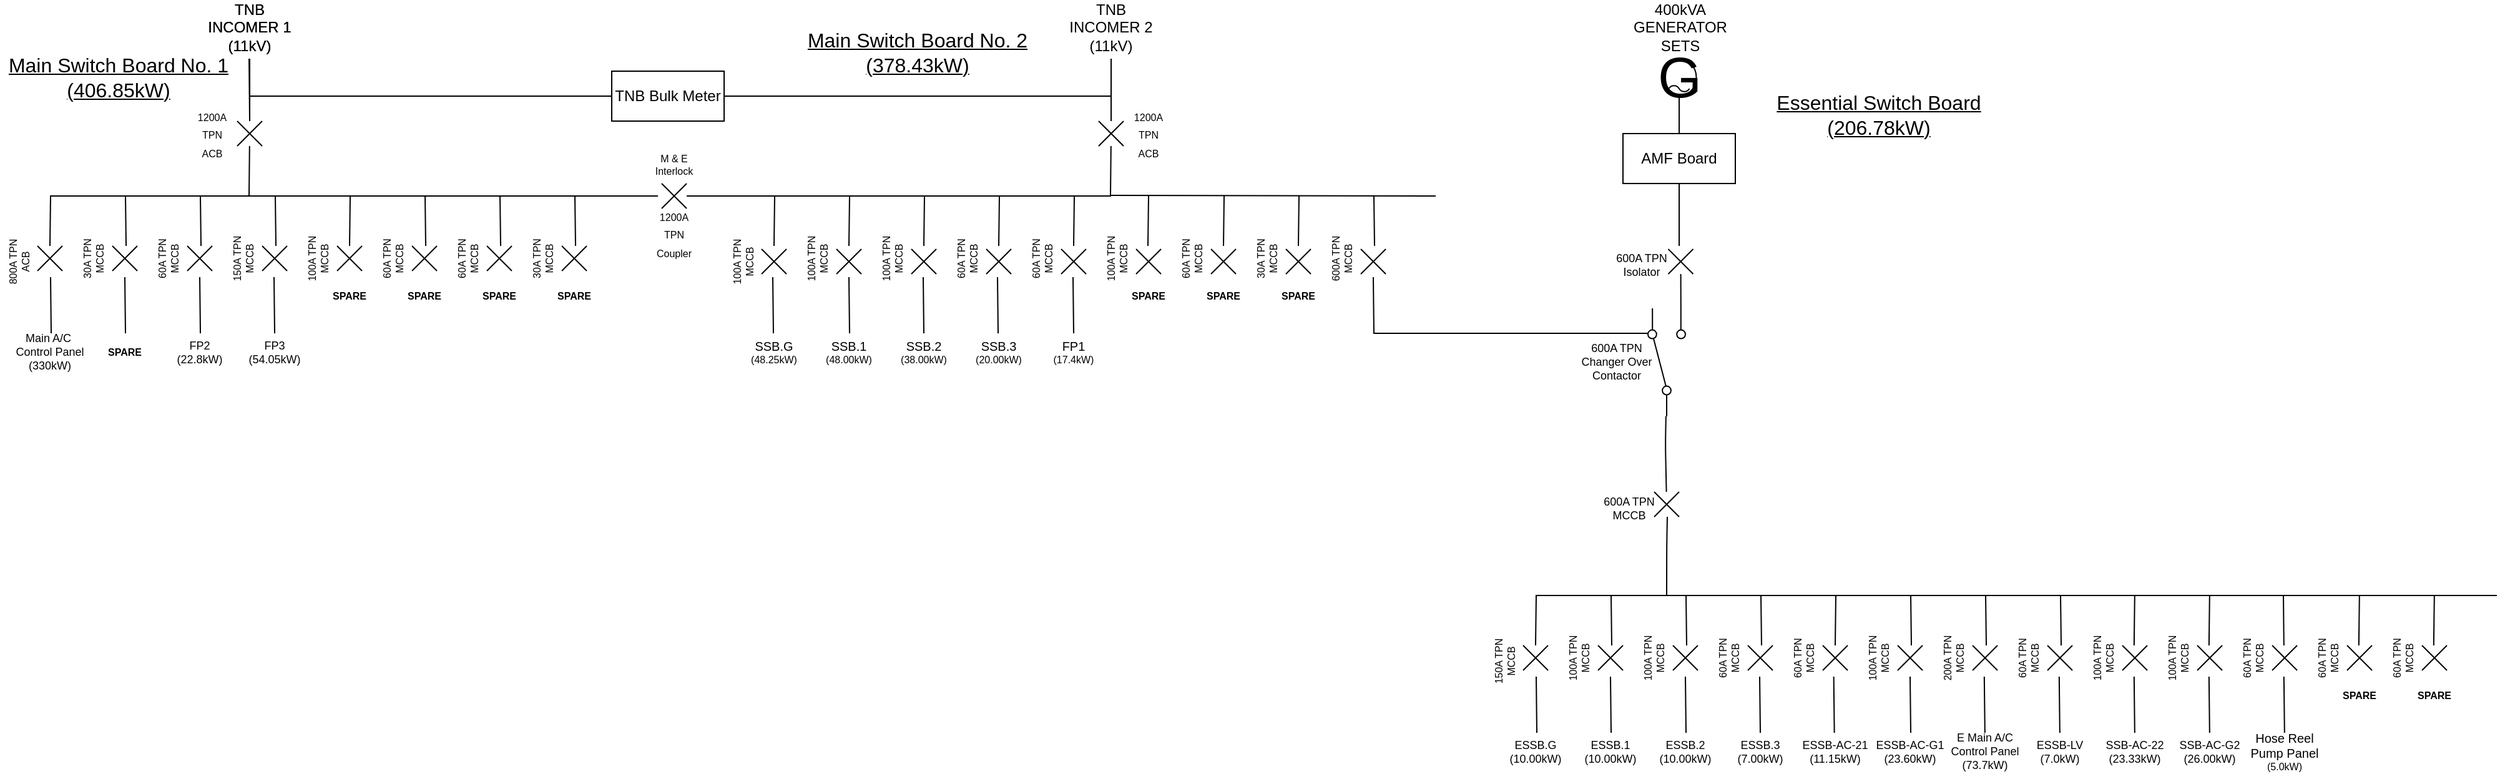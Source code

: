 <mxfile>
    <diagram name="Page-1" id="c086bf0a-3035-ec22-f8d5-a80352446696">
        <mxGraphModel dx="1782" dy="1530" grid="1" gridSize="10" guides="1" tooltips="1" connect="1" arrows="1" fold="1" page="1" pageScale="1" pageWidth="1169" pageHeight="826" background="none" math="0" shadow="0">
            <root>
                <mxCell id="0"/>
                <mxCell id="1" parent="0"/>
                <mxCell id="107" value="TNB INCOMER 1 (11kV)" style="text;strokeColor=none;align=center;fillColor=none;html=1;verticalAlign=middle;whiteSpace=wrap;rounded=0;" vertex="1" parent="1">
                    <mxGeometry x="160" y="-820" width="80" height="30" as="geometry"/>
                </mxCell>
                <mxCell id="108" value="TNB INCOMER 1 (11kV)" style="text;strokeColor=none;align=center;fillColor=none;html=1;verticalAlign=middle;whiteSpace=wrap;rounded=0;" vertex="1" parent="1">
                    <mxGeometry x="160" y="-820" width="80" height="30" as="geometry"/>
                </mxCell>
                <mxCell id="110" value="TNB INCOMER 2 (11kV)" style="text;strokeColor=none;align=center;fillColor=none;html=1;verticalAlign=middle;whiteSpace=wrap;rounded=0;" vertex="1" parent="1">
                    <mxGeometry x="850" y="-820" width="80" height="30" as="geometry"/>
                </mxCell>
                <mxCell id="114" value="" style="endArrow=none;html=1;" edge="1" parent="1">
                    <mxGeometry width="50" height="50" relative="1" as="geometry">
                        <mxPoint x="200" y="-670" as="sourcePoint"/>
                        <mxPoint x="510" y="-670" as="targetPoint"/>
                        <Array as="points">
                            <mxPoint x="510" y="-670"/>
                        </Array>
                    </mxGeometry>
                </mxCell>
                <mxCell id="115" value="" style="endArrow=none;html=1;" edge="1" parent="1">
                    <mxGeometry width="50" height="50" relative="1" as="geometry">
                        <mxPoint x="200" y="-730" as="sourcePoint"/>
                        <mxPoint x="200" y="-780" as="targetPoint"/>
                    </mxGeometry>
                </mxCell>
                <mxCell id="116" value="" style="endArrow=none;html=1;" edge="1" parent="1">
                    <mxGeometry width="50" height="50" relative="1" as="geometry">
                        <mxPoint x="200" y="-730" as="sourcePoint"/>
                        <mxPoint x="199.5" y="-780" as="targetPoint"/>
                    </mxGeometry>
                </mxCell>
                <mxCell id="118" value="" style="endArrow=none;html=1;" edge="1" parent="1">
                    <mxGeometry width="50" height="50" relative="1" as="geometry">
                        <mxPoint x="890" y="-730" as="sourcePoint"/>
                        <mxPoint x="890" y="-780" as="targetPoint"/>
                    </mxGeometry>
                </mxCell>
                <mxCell id="119" value="TNB Bulk Meter" style="rounded=0;whiteSpace=wrap;html=1;" vertex="1" parent="1">
                    <mxGeometry x="490" y="-770" width="90" height="40" as="geometry"/>
                </mxCell>
                <mxCell id="120" value="" style="endArrow=none;html=1;entryX=0;entryY=0.5;entryDx=0;entryDy=0;" edge="1" parent="1" target="119">
                    <mxGeometry width="50" height="50" relative="1" as="geometry">
                        <mxPoint x="200" y="-750" as="sourcePoint"/>
                        <mxPoint x="480" y="-750" as="targetPoint"/>
                    </mxGeometry>
                </mxCell>
                <mxCell id="121" value="" style="endArrow=none;html=1;exitX=1;exitY=0.5;exitDx=0;exitDy=0;" edge="1" parent="1" source="119">
                    <mxGeometry width="50" height="50" relative="1" as="geometry">
                        <mxPoint x="580" y="-550" as="sourcePoint"/>
                        <mxPoint x="890" y="-750" as="targetPoint"/>
                    </mxGeometry>
                </mxCell>
                <mxCell id="122" value="" style="shape=mxgraph.sysml.x;" vertex="1" parent="1">
                    <mxGeometry x="190" y="-730" width="20" height="20" as="geometry"/>
                </mxCell>
                <mxCell id="123" value="" style="shape=mxgraph.sysml.x;" vertex="1" parent="1">
                    <mxGeometry x="880" y="-730" width="20" height="20" as="geometry"/>
                </mxCell>
                <mxCell id="124" value="&lt;font style=&quot;font-size: 8px;&quot;&gt;1200A&lt;br&gt;TPN&lt;br&gt;ACB&lt;/font&gt;" style="text;strokeColor=none;align=center;fillColor=none;html=1;verticalAlign=middle;whiteSpace=wrap;rounded=0;" vertex="1" parent="1">
                    <mxGeometry x="150" y="-730" width="40" height="20" as="geometry"/>
                </mxCell>
                <mxCell id="125" value="&lt;font style=&quot;font-size: 8px;&quot;&gt;1200A&lt;br&gt;TPN&lt;br&gt;ACB&lt;/font&gt;" style="text;strokeColor=none;align=center;fillColor=none;html=1;verticalAlign=middle;whiteSpace=wrap;rounded=0;" vertex="1" parent="1">
                    <mxGeometry x="900" y="-730" width="40" height="20" as="geometry"/>
                </mxCell>
                <mxCell id="126" value="" style="endArrow=none;html=1;" edge="1" parent="1" target="123">
                    <mxGeometry width="50" height="50" relative="1" as="geometry">
                        <mxPoint x="889.5" y="-670" as="sourcePoint"/>
                        <mxPoint x="890" y="-700" as="targetPoint"/>
                    </mxGeometry>
                </mxCell>
                <mxCell id="127" value="" style="endArrow=none;html=1;" edge="1" parent="1" target="122">
                    <mxGeometry width="50" height="50" relative="1" as="geometry">
                        <mxPoint x="199.5" y="-670" as="sourcePoint"/>
                        <mxPoint x="200" y="-700" as="targetPoint"/>
                    </mxGeometry>
                </mxCell>
                <mxCell id="128" value="" style="endArrow=none;html=1;" edge="1" parent="1">
                    <mxGeometry width="50" height="50" relative="1" as="geometry">
                        <mxPoint x="40" y="-670" as="sourcePoint"/>
                        <mxPoint x="510" y="-670" as="targetPoint"/>
                        <Array as="points">
                            <mxPoint x="510" y="-670"/>
                            <mxPoint x="530" y="-670"/>
                        </Array>
                    </mxGeometry>
                </mxCell>
                <mxCell id="129" value="" style="endArrow=none;html=1;" edge="1" parent="1">
                    <mxGeometry width="50" height="50" relative="1" as="geometry">
                        <mxPoint x="550" y="-670" as="sourcePoint"/>
                        <mxPoint x="890" y="-670" as="targetPoint"/>
                    </mxGeometry>
                </mxCell>
                <mxCell id="130" value="" style="shape=mxgraph.sysml.x;" vertex="1" parent="1">
                    <mxGeometry x="530" y="-680" width="20" height="20" as="geometry"/>
                </mxCell>
                <mxCell id="131" value="&lt;font style=&quot;font-size: 8px;&quot;&gt;1200A&lt;br&gt;TPN&lt;br&gt;Coupler&lt;br&gt;&lt;/font&gt;" style="text;strokeColor=none;align=center;fillColor=none;html=1;verticalAlign=middle;whiteSpace=wrap;rounded=0;" vertex="1" parent="1">
                    <mxGeometry x="520" y="-650" width="40" height="20" as="geometry"/>
                </mxCell>
                <mxCell id="133" value="M &amp;amp; E&lt;br&gt;Interlock" style="text;strokeColor=none;align=center;fillColor=none;html=1;verticalAlign=middle;whiteSpace=wrap;rounded=0;fontSize=8;" vertex="1" parent="1">
                    <mxGeometry x="510" y="-710" width="60" height="30" as="geometry"/>
                </mxCell>
                <mxCell id="134" value="" style="endArrow=none;html=1;" edge="1" parent="1">
                    <mxGeometry width="50" height="50" relative="1" as="geometry">
                        <mxPoint x="40" y="-630" as="sourcePoint"/>
                        <mxPoint x="40.5" y="-670" as="targetPoint"/>
                    </mxGeometry>
                </mxCell>
                <mxCell id="135" value="" style="endArrow=none;html=1;" edge="1" parent="1">
                    <mxGeometry width="50" height="50" relative="1" as="geometry">
                        <mxPoint x="101" y="-630" as="sourcePoint"/>
                        <mxPoint x="100.5" y="-670" as="targetPoint"/>
                    </mxGeometry>
                </mxCell>
                <mxCell id="136" value="" style="endArrow=none;html=1;" edge="1" parent="1">
                    <mxGeometry width="50" height="50" relative="1" as="geometry">
                        <mxPoint x="161" y="-630" as="sourcePoint"/>
                        <mxPoint x="160.5" y="-670" as="targetPoint"/>
                    </mxGeometry>
                </mxCell>
                <mxCell id="137" value="" style="endArrow=none;html=1;" edge="1" parent="1">
                    <mxGeometry width="50" height="50" relative="1" as="geometry">
                        <mxPoint x="221" y="-630" as="sourcePoint"/>
                        <mxPoint x="220.5" y="-670" as="targetPoint"/>
                    </mxGeometry>
                </mxCell>
                <mxCell id="138" value="" style="endArrow=none;html=1;" edge="1" parent="1">
                    <mxGeometry width="50" height="50" relative="1" as="geometry">
                        <mxPoint x="280" y="-630" as="sourcePoint"/>
                        <mxPoint x="280.5" y="-670" as="targetPoint"/>
                    </mxGeometry>
                </mxCell>
                <mxCell id="139" value="" style="endArrow=none;html=1;" edge="1" parent="1">
                    <mxGeometry width="50" height="50" relative="1" as="geometry">
                        <mxPoint x="461" y="-630" as="sourcePoint"/>
                        <mxPoint x="460.5" y="-670" as="targetPoint"/>
                    </mxGeometry>
                </mxCell>
                <mxCell id="140" value="" style="endArrow=none;html=1;" edge="1" parent="1">
                    <mxGeometry width="50" height="50" relative="1" as="geometry">
                        <mxPoint x="401" y="-630" as="sourcePoint"/>
                        <mxPoint x="400.5" y="-670" as="targetPoint"/>
                    </mxGeometry>
                </mxCell>
                <mxCell id="141" value="" style="endArrow=none;html=1;" edge="1" parent="1">
                    <mxGeometry width="50" height="50" relative="1" as="geometry">
                        <mxPoint x="341" y="-630" as="sourcePoint"/>
                        <mxPoint x="340.5" y="-670" as="targetPoint"/>
                    </mxGeometry>
                </mxCell>
                <mxCell id="144" value="" style="shape=mxgraph.sysml.x;" vertex="1" parent="1">
                    <mxGeometry x="30" y="-630" width="20" height="20" as="geometry"/>
                </mxCell>
                <mxCell id="145" value="" style="shape=mxgraph.sysml.x;" vertex="1" parent="1">
                    <mxGeometry x="150" y="-630" width="20" height="20" as="geometry"/>
                </mxCell>
                <mxCell id="146" value="" style="shape=mxgraph.sysml.x;" vertex="1" parent="1">
                    <mxGeometry x="330" y="-630" width="20" height="20" as="geometry"/>
                </mxCell>
                <mxCell id="147" value="" style="shape=mxgraph.sysml.x;" vertex="1" parent="1">
                    <mxGeometry x="390" y="-630" width="20" height="20" as="geometry"/>
                </mxCell>
                <mxCell id="148" value="" style="shape=mxgraph.sysml.x;" vertex="1" parent="1">
                    <mxGeometry x="450" y="-630" width="20" height="20" as="geometry"/>
                </mxCell>
                <mxCell id="149" value="" style="shape=mxgraph.sysml.x;" vertex="1" parent="1">
                    <mxGeometry x="270" y="-630" width="20" height="20" as="geometry"/>
                </mxCell>
                <mxCell id="150" value="" style="shape=mxgraph.sysml.x;" vertex="1" parent="1">
                    <mxGeometry x="90" y="-630" width="20" height="20" as="geometry"/>
                </mxCell>
                <mxCell id="151" value="" style="shape=mxgraph.sysml.x;" vertex="1" parent="1">
                    <mxGeometry x="210" y="-630" width="20" height="20" as="geometry"/>
                </mxCell>
                <mxCell id="163" value="800A TPN&lt;br&gt;ACB" style="text;strokeColor=none;align=center;fillColor=none;html=1;verticalAlign=middle;whiteSpace=wrap;rounded=0;fontSize=8;rotation=-90;" vertex="1" parent="1">
                    <mxGeometry x="-10" y="-630" width="50" height="25" as="geometry"/>
                </mxCell>
                <mxCell id="166" value="30A TPN&lt;br&gt;MCCB" style="text;strokeColor=none;align=center;fillColor=none;html=1;verticalAlign=middle;whiteSpace=wrap;rounded=0;fontSize=8;rotation=-90;" vertex="1" parent="1">
                    <mxGeometry x="50" y="-632.5" width="50" height="25" as="geometry"/>
                </mxCell>
                <mxCell id="167" value="60A TPN&lt;br&gt;MCCB" style="text;strokeColor=none;align=center;fillColor=none;html=1;verticalAlign=middle;whiteSpace=wrap;rounded=0;fontSize=8;rotation=-90;" vertex="1" parent="1">
                    <mxGeometry x="110" y="-632.5" width="50" height="25" as="geometry"/>
                </mxCell>
                <mxCell id="168" value="150A TPN&lt;br&gt;MCCB" style="text;strokeColor=none;align=center;fillColor=none;html=1;verticalAlign=middle;whiteSpace=wrap;rounded=0;fontSize=8;rotation=-90;" vertex="1" parent="1">
                    <mxGeometry x="170" y="-632.5" width="50" height="25" as="geometry"/>
                </mxCell>
                <mxCell id="169" value="100A TPN&lt;br&gt;MCCB" style="text;strokeColor=none;align=center;fillColor=none;html=1;verticalAlign=middle;whiteSpace=wrap;rounded=0;fontSize=8;rotation=-90;" vertex="1" parent="1">
                    <mxGeometry x="230" y="-632.5" width="50" height="25" as="geometry"/>
                </mxCell>
                <mxCell id="170" value="60A TPN&lt;br&gt;MCCB" style="text;strokeColor=none;align=center;fillColor=none;html=1;verticalAlign=middle;whiteSpace=wrap;rounded=0;fontSize=8;rotation=-90;" vertex="1" parent="1">
                    <mxGeometry x="290" y="-632.5" width="50" height="25" as="geometry"/>
                </mxCell>
                <mxCell id="171" value="60A TPN&lt;br&gt;MCCB" style="text;strokeColor=none;align=center;fillColor=none;html=1;verticalAlign=middle;whiteSpace=wrap;rounded=0;fontSize=8;rotation=-90;" vertex="1" parent="1">
                    <mxGeometry x="350" y="-632.5" width="50" height="25" as="geometry"/>
                </mxCell>
                <mxCell id="172" value="30A TPN&lt;br&gt;MCCB" style="text;strokeColor=none;align=center;fillColor=none;html=1;verticalAlign=middle;whiteSpace=wrap;rounded=0;fontSize=8;rotation=-90;" vertex="1" parent="1">
                    <mxGeometry x="410" y="-632.5" width="50" height="25" as="geometry"/>
                </mxCell>
                <mxCell id="173" value="&lt;b&gt;SPARE&lt;/b&gt;" style="text;strokeColor=none;align=center;fillColor=none;html=1;verticalAlign=middle;whiteSpace=wrap;rounded=0;fontSize=8;rotation=0;" vertex="1" parent="1">
                    <mxGeometry x="430" y="-605" width="60" height="30" as="geometry"/>
                </mxCell>
                <mxCell id="174" value="&lt;b&gt;SPARE&lt;/b&gt;" style="text;strokeColor=none;align=center;fillColor=none;html=1;verticalAlign=middle;whiteSpace=wrap;rounded=0;fontSize=8;rotation=0;" vertex="1" parent="1">
                    <mxGeometry x="370" y="-605" width="60" height="30" as="geometry"/>
                </mxCell>
                <mxCell id="175" value="&lt;b&gt;SPARE&lt;/b&gt;" style="text;strokeColor=none;align=center;fillColor=none;html=1;verticalAlign=middle;whiteSpace=wrap;rounded=0;fontSize=8;rotation=0;" vertex="1" parent="1">
                    <mxGeometry x="310" y="-605" width="60" height="30" as="geometry"/>
                </mxCell>
                <mxCell id="176" value="&lt;b&gt;SPARE&lt;/b&gt;" style="text;strokeColor=none;align=center;fillColor=none;html=1;verticalAlign=middle;whiteSpace=wrap;rounded=0;fontSize=8;rotation=0;" vertex="1" parent="1">
                    <mxGeometry x="250" y="-605" width="60" height="30" as="geometry"/>
                </mxCell>
                <mxCell id="180" value="" style="endArrow=none;html=1;" edge="1" parent="1">
                    <mxGeometry width="50" height="50" relative="1" as="geometry">
                        <mxPoint x="41" y="-560" as="sourcePoint"/>
                        <mxPoint x="40.5" y="-605" as="targetPoint"/>
                    </mxGeometry>
                </mxCell>
                <mxCell id="181" value="" style="endArrow=none;html=1;" edge="1" parent="1">
                    <mxGeometry width="50" height="50" relative="1" as="geometry">
                        <mxPoint x="100.5" y="-560" as="sourcePoint"/>
                        <mxPoint x="100" y="-605" as="targetPoint"/>
                    </mxGeometry>
                </mxCell>
                <mxCell id="182" value="" style="endArrow=none;html=1;" edge="1" parent="1">
                    <mxGeometry width="50" height="50" relative="1" as="geometry">
                        <mxPoint x="160.5" y="-560" as="sourcePoint"/>
                        <mxPoint x="160" y="-605" as="targetPoint"/>
                    </mxGeometry>
                </mxCell>
                <mxCell id="183" value="" style="endArrow=none;html=1;" edge="1" parent="1">
                    <mxGeometry width="50" height="50" relative="1" as="geometry">
                        <mxPoint x="220" y="-560" as="sourcePoint"/>
                        <mxPoint x="219.5" y="-605" as="targetPoint"/>
                    </mxGeometry>
                </mxCell>
                <mxCell id="184" value="&lt;font style=&quot;font-size: 9px;&quot;&gt;Main A/C&amp;nbsp;&lt;br&gt;Control Panel&lt;br&gt;(330kW)&lt;/font&gt;" style="text;strokeColor=none;align=center;fillColor=none;html=1;verticalAlign=middle;whiteSpace=wrap;rounded=0;fontSize=8;rotation=0;" vertex="1" parent="1">
                    <mxGeometry x="10" y="-560" width="60" height="30" as="geometry"/>
                </mxCell>
                <mxCell id="185" value="&lt;font style=&quot;font-size: 9px;&quot;&gt;FP2&lt;br&gt;(22.8kW)&lt;/font&gt;" style="text;strokeColor=none;align=center;fillColor=none;html=1;verticalAlign=middle;whiteSpace=wrap;rounded=0;fontSize=8;rotation=0;" vertex="1" parent="1">
                    <mxGeometry x="130" y="-560" width="60" height="30" as="geometry"/>
                </mxCell>
                <mxCell id="186" value="&lt;b&gt;SPARE&lt;/b&gt;" style="text;strokeColor=none;align=center;fillColor=none;html=1;verticalAlign=middle;whiteSpace=wrap;rounded=0;fontSize=8;rotation=0;" vertex="1" parent="1">
                    <mxGeometry x="70" y="-560" width="60" height="30" as="geometry"/>
                </mxCell>
                <mxCell id="187" value="&lt;font style=&quot;font-size: 9px;&quot;&gt;FP3&lt;br&gt;(54.05kW)&lt;/font&gt;" style="text;strokeColor=none;align=center;fillColor=none;html=1;verticalAlign=middle;whiteSpace=wrap;rounded=0;fontSize=8;rotation=0;" vertex="1" parent="1">
                    <mxGeometry x="190" y="-560" width="60" height="30" as="geometry"/>
                </mxCell>
                <mxCell id="188" value="" style="endArrow=none;html=1;" edge="1" parent="1">
                    <mxGeometry width="50" height="50" relative="1" as="geometry">
                        <mxPoint x="620" y="-630" as="sourcePoint"/>
                        <mxPoint x="620.5" y="-670" as="targetPoint"/>
                    </mxGeometry>
                </mxCell>
                <mxCell id="189" value="" style="endArrow=none;html=1;" edge="1" parent="1">
                    <mxGeometry width="50" height="50" relative="1" as="geometry">
                        <mxPoint x="680" y="-630" as="sourcePoint"/>
                        <mxPoint x="680.5" y="-670" as="targetPoint"/>
                    </mxGeometry>
                </mxCell>
                <mxCell id="190" value="" style="endArrow=none;html=1;" edge="1" parent="1">
                    <mxGeometry width="50" height="50" relative="1" as="geometry">
                        <mxPoint x="800" y="-630" as="sourcePoint"/>
                        <mxPoint x="800.5" y="-670" as="targetPoint"/>
                    </mxGeometry>
                </mxCell>
                <mxCell id="191" value="" style="endArrow=none;html=1;" edge="1" parent="1">
                    <mxGeometry width="50" height="50" relative="1" as="geometry">
                        <mxPoint x="740" y="-630" as="sourcePoint"/>
                        <mxPoint x="740.5" y="-670" as="targetPoint"/>
                    </mxGeometry>
                </mxCell>
                <mxCell id="192" value="" style="shape=mxgraph.sysml.x;" vertex="1" parent="1">
                    <mxGeometry x="610" y="-627.5" width="20" height="20" as="geometry"/>
                </mxCell>
                <mxCell id="193" value="" style="shape=mxgraph.sysml.x;" vertex="1" parent="1">
                    <mxGeometry x="790" y="-627.5" width="20" height="20" as="geometry"/>
                </mxCell>
                <mxCell id="194" value="" style="shape=mxgraph.sysml.x;" vertex="1" parent="1">
                    <mxGeometry x="730" y="-627.5" width="20" height="20" as="geometry"/>
                </mxCell>
                <mxCell id="195" value="" style="shape=mxgraph.sysml.x;" vertex="1" parent="1">
                    <mxGeometry x="670" y="-627.5" width="20" height="20" as="geometry"/>
                </mxCell>
                <mxCell id="196" value="100A TPN&lt;br&gt;MCCB" style="text;strokeColor=none;align=center;fillColor=none;html=1;verticalAlign=middle;whiteSpace=wrap;rounded=0;fontSize=8;rotation=-90;" vertex="1" parent="1">
                    <mxGeometry x="570" y="-630" width="50" height="25" as="geometry"/>
                </mxCell>
                <mxCell id="197" value="60A TPN&lt;br&gt;MCCB" style="text;strokeColor=none;align=center;fillColor=none;html=1;verticalAlign=middle;whiteSpace=wrap;rounded=0;fontSize=8;rotation=-90;" vertex="1" parent="1">
                    <mxGeometry x="750" y="-632.5" width="50" height="25" as="geometry"/>
                </mxCell>
                <mxCell id="198" value="100A TPN&lt;br&gt;MCCB" style="text;strokeColor=none;align=center;fillColor=none;html=1;verticalAlign=middle;whiteSpace=wrap;rounded=0;fontSize=8;rotation=-90;" vertex="1" parent="1">
                    <mxGeometry x="690" y="-632.5" width="50" height="25" as="geometry"/>
                </mxCell>
                <mxCell id="199" value="100A TPN&lt;br&gt;MCCB" style="text;strokeColor=none;align=center;fillColor=none;html=1;verticalAlign=middle;whiteSpace=wrap;rounded=0;fontSize=8;rotation=-90;" vertex="1" parent="1">
                    <mxGeometry x="630" y="-632.5" width="50" height="25" as="geometry"/>
                </mxCell>
                <mxCell id="202" value="" style="endArrow=none;html=1;" edge="1" parent="1">
                    <mxGeometry width="50" height="50" relative="1" as="geometry">
                        <mxPoint x="619.5" y="-560" as="sourcePoint"/>
                        <mxPoint x="619" y="-605" as="targetPoint"/>
                    </mxGeometry>
                </mxCell>
                <mxCell id="203" value="" style="endArrow=none;html=1;" edge="1" parent="1">
                    <mxGeometry width="50" height="50" relative="1" as="geometry">
                        <mxPoint x="799.5" y="-560" as="sourcePoint"/>
                        <mxPoint x="799" y="-605" as="targetPoint"/>
                    </mxGeometry>
                </mxCell>
                <mxCell id="204" value="" style="endArrow=none;html=1;" edge="1" parent="1">
                    <mxGeometry width="50" height="50" relative="1" as="geometry">
                        <mxPoint x="740" y="-560" as="sourcePoint"/>
                        <mxPoint x="739.5" y="-605" as="targetPoint"/>
                    </mxGeometry>
                </mxCell>
                <mxCell id="205" value="" style="endArrow=none;html=1;" edge="1" parent="1">
                    <mxGeometry width="50" height="50" relative="1" as="geometry">
                        <mxPoint x="680.5" y="-560" as="sourcePoint"/>
                        <mxPoint x="680" y="-605" as="targetPoint"/>
                    </mxGeometry>
                </mxCell>
                <mxCell id="206" value="&lt;font size=&quot;1&quot;&gt;SSB.3&lt;br&gt;&lt;/font&gt;(20.00kW)" style="text;strokeColor=none;align=center;fillColor=none;html=1;verticalAlign=middle;whiteSpace=wrap;rounded=0;fontSize=8;rotation=0;" vertex="1" parent="1">
                    <mxGeometry x="770" y="-560" width="60" height="30" as="geometry"/>
                </mxCell>
                <mxCell id="207" value="&lt;font size=&quot;1&quot;&gt;SSB.2&lt;br&gt;&lt;/font&gt;(38.00kW)" style="text;strokeColor=none;align=center;fillColor=none;html=1;verticalAlign=middle;whiteSpace=wrap;rounded=0;fontSize=8;rotation=0;" vertex="1" parent="1">
                    <mxGeometry x="710" y="-560" width="60" height="30" as="geometry"/>
                </mxCell>
                <mxCell id="208" value="&lt;font size=&quot;1&quot;&gt;SSB.1&lt;br&gt;&lt;/font&gt;(48.00kW)" style="text;strokeColor=none;align=center;fillColor=none;html=1;verticalAlign=middle;whiteSpace=wrap;rounded=0;fontSize=8;rotation=0;" vertex="1" parent="1">
                    <mxGeometry x="650" y="-560" width="60" height="30" as="geometry"/>
                </mxCell>
                <mxCell id="209" value="&lt;font size=&quot;1&quot;&gt;SSB.G&lt;br&gt;&lt;/font&gt;(48.25kW)" style="text;strokeColor=none;align=center;fillColor=none;html=1;verticalAlign=middle;whiteSpace=wrap;rounded=0;fontSize=8;rotation=0;" vertex="1" parent="1">
                    <mxGeometry x="590" y="-560" width="60" height="30" as="geometry"/>
                </mxCell>
                <mxCell id="210" value="" style="endArrow=none;html=1;" edge="1" parent="1">
                    <mxGeometry width="50" height="50" relative="1" as="geometry">
                        <mxPoint x="890" y="-670.5" as="sourcePoint"/>
                        <mxPoint x="1150" y="-670" as="targetPoint"/>
                    </mxGeometry>
                </mxCell>
                <mxCell id="211" value="" style="endArrow=none;html=1;" edge="1" parent="1">
                    <mxGeometry width="50" height="50" relative="1" as="geometry">
                        <mxPoint x="860" y="-630" as="sourcePoint"/>
                        <mxPoint x="860.5" y="-670" as="targetPoint"/>
                    </mxGeometry>
                </mxCell>
                <mxCell id="212" value="" style="endArrow=none;html=1;" edge="1" parent="1">
                    <mxGeometry width="50" height="50" relative="1" as="geometry">
                        <mxPoint x="919.5" y="-630" as="sourcePoint"/>
                        <mxPoint x="920" y="-670" as="targetPoint"/>
                    </mxGeometry>
                </mxCell>
                <mxCell id="213" value="" style="endArrow=none;html=1;" edge="1" parent="1">
                    <mxGeometry width="50" height="50" relative="1" as="geometry">
                        <mxPoint x="1040" y="-630" as="sourcePoint"/>
                        <mxPoint x="1040.5" y="-670" as="targetPoint"/>
                    </mxGeometry>
                </mxCell>
                <mxCell id="214" value="" style="endArrow=none;html=1;" edge="1" parent="1">
                    <mxGeometry width="50" height="50" relative="1" as="geometry">
                        <mxPoint x="980" y="-630" as="sourcePoint"/>
                        <mxPoint x="980.5" y="-670" as="targetPoint"/>
                    </mxGeometry>
                </mxCell>
                <mxCell id="215" value="" style="shape=mxgraph.sysml.x;" vertex="1" parent="1">
                    <mxGeometry x="1030" y="-627.5" width="20" height="20" as="geometry"/>
                </mxCell>
                <mxCell id="216" value="" style="shape=mxgraph.sysml.x;" vertex="1" parent="1">
                    <mxGeometry x="970" y="-627.5" width="20" height="20" as="geometry"/>
                </mxCell>
                <mxCell id="217" value="" style="shape=mxgraph.sysml.x;" vertex="1" parent="1">
                    <mxGeometry x="910" y="-627.5" width="20" height="20" as="geometry"/>
                </mxCell>
                <mxCell id="218" value="" style="shape=mxgraph.sysml.x;" vertex="1" parent="1">
                    <mxGeometry x="850" y="-627.5" width="20" height="20" as="geometry"/>
                </mxCell>
                <mxCell id="219" value="" style="endArrow=none;html=1;" edge="1" parent="1">
                    <mxGeometry width="50" height="50" relative="1" as="geometry">
                        <mxPoint x="860" y="-560" as="sourcePoint"/>
                        <mxPoint x="859.5" y="-605" as="targetPoint"/>
                    </mxGeometry>
                </mxCell>
                <mxCell id="220" value="&lt;font size=&quot;1&quot;&gt;FP1&lt;br&gt;&lt;/font&gt;(17.4kW)" style="text;strokeColor=none;align=center;fillColor=none;html=1;verticalAlign=middle;whiteSpace=wrap;rounded=0;fontSize=8;rotation=0;" vertex="1" parent="1">
                    <mxGeometry x="830" y="-560" width="60" height="30" as="geometry"/>
                </mxCell>
                <mxCell id="221" value="&lt;b&gt;SPARE&lt;/b&gt;" style="text;strokeColor=none;align=center;fillColor=none;html=1;verticalAlign=middle;whiteSpace=wrap;rounded=0;fontSize=8;rotation=0;" vertex="1" parent="1">
                    <mxGeometry x="1010" y="-605" width="60" height="30" as="geometry"/>
                </mxCell>
                <mxCell id="222" value="&lt;b&gt;SPARE&lt;/b&gt;" style="text;strokeColor=none;align=center;fillColor=none;html=1;verticalAlign=middle;whiteSpace=wrap;rounded=0;fontSize=8;rotation=0;" vertex="1" parent="1">
                    <mxGeometry x="950" y="-605" width="60" height="30" as="geometry"/>
                </mxCell>
                <mxCell id="223" value="&lt;b&gt;SPARE&lt;/b&gt;" style="text;strokeColor=none;align=center;fillColor=none;html=1;verticalAlign=middle;whiteSpace=wrap;rounded=0;fontSize=8;rotation=0;" vertex="1" parent="1">
                    <mxGeometry x="890" y="-605" width="60" height="30" as="geometry"/>
                </mxCell>
                <mxCell id="224" value="" style="endArrow=none;html=1;" edge="1" parent="1">
                    <mxGeometry width="50" height="50" relative="1" as="geometry">
                        <mxPoint x="1101" y="-630" as="sourcePoint"/>
                        <mxPoint x="1100.5" y="-670" as="targetPoint"/>
                    </mxGeometry>
                </mxCell>
                <mxCell id="225" value="60A TPN&lt;br&gt;MCCB" style="text;strokeColor=none;align=center;fillColor=none;html=1;verticalAlign=middle;whiteSpace=wrap;rounded=0;fontSize=8;rotation=-90;" vertex="1" parent="1">
                    <mxGeometry x="810" y="-632.5" width="50" height="25" as="geometry"/>
                </mxCell>
                <mxCell id="226" value="60A TPN&lt;br&gt;MCCB" style="text;strokeColor=none;align=center;fillColor=none;html=1;verticalAlign=middle;whiteSpace=wrap;rounded=0;fontSize=8;rotation=-90;" vertex="1" parent="1">
                    <mxGeometry x="930" y="-632.5" width="50" height="25" as="geometry"/>
                </mxCell>
                <mxCell id="227" value="100A TPN&lt;br&gt;MCCB" style="text;strokeColor=none;align=center;fillColor=none;html=1;verticalAlign=middle;whiteSpace=wrap;rounded=0;fontSize=8;rotation=-90;" vertex="1" parent="1">
                    <mxGeometry x="870" y="-632.5" width="50" height="25" as="geometry"/>
                </mxCell>
                <mxCell id="228" value="30A TPN&lt;br&gt;MCCB" style="text;strokeColor=none;align=center;fillColor=none;html=1;verticalAlign=middle;whiteSpace=wrap;rounded=0;fontSize=8;rotation=-90;" vertex="1" parent="1">
                    <mxGeometry x="990" y="-632.5" width="50" height="25" as="geometry"/>
                </mxCell>
                <mxCell id="229" value="" style="shape=mxgraph.sysml.x;" vertex="1" parent="1">
                    <mxGeometry x="1090" y="-627.5" width="20" height="20" as="geometry"/>
                </mxCell>
                <mxCell id="230" value="600A TPN&lt;br&gt;MCCB" style="text;strokeColor=none;align=center;fillColor=none;html=1;verticalAlign=middle;whiteSpace=wrap;rounded=0;fontSize=8;rotation=-90;" vertex="1" parent="1">
                    <mxGeometry x="1050" y="-632.5" width="50" height="25" as="geometry"/>
                </mxCell>
                <mxCell id="231" value="" style="endArrow=none;html=1;" edge="1" parent="1">
                    <mxGeometry width="50" height="50" relative="1" as="geometry">
                        <mxPoint x="1100.5" y="-560" as="sourcePoint"/>
                        <mxPoint x="1100" y="-605" as="targetPoint"/>
                    </mxGeometry>
                </mxCell>
                <mxCell id="232" value="" style="endArrow=none;html=1;" edge="1" parent="1">
                    <mxGeometry width="50" height="50" relative="1" as="geometry">
                        <mxPoint x="1320" y="-560" as="sourcePoint"/>
                        <mxPoint x="1100" y="-560" as="targetPoint"/>
                    </mxGeometry>
                </mxCell>
                <mxCell id="233" value="" style="shape=mxgraph.electrical.electro-mechanical.twoWaySwitch;aspect=fixed;elSwitchState=2;fontSize=9;direction=north;" vertex="1" parent="1">
                    <mxGeometry x="1320" y="-580" width="30" height="86.54" as="geometry"/>
                </mxCell>
                <mxCell id="234" value="600A TPN&lt;br&gt;Changer Over&lt;br&gt;Contactor" style="text;strokeColor=none;align=center;fillColor=none;html=1;verticalAlign=middle;whiteSpace=wrap;rounded=0;fontSize=9;rotation=0;" vertex="1" parent="1">
                    <mxGeometry x="1265" y="-551.73" width="60" height="30" as="geometry"/>
                </mxCell>
                <mxCell id="240" value="" style="shape=mxgraph.sysml.x;" vertex="1" parent="1">
                    <mxGeometry x="1336.25" y="-627.5" width="20" height="20" as="geometry"/>
                </mxCell>
                <mxCell id="241" value="&lt;font style=&quot;font-size: 9px;&quot;&gt;600A TPN&lt;br&gt;Isolator&lt;/font&gt;" style="text;strokeColor=none;align=center;fillColor=none;html=1;verticalAlign=middle;whiteSpace=wrap;rounded=0;fontSize=8;rotation=0;" vertex="1" parent="1">
                    <mxGeometry x="1290" y="-627.5" width="50" height="25" as="geometry"/>
                </mxCell>
                <mxCell id="242" value="AMF Board" style="rounded=0;whiteSpace=wrap;html=1;" vertex="1" parent="1">
                    <mxGeometry x="1300" y="-720" width="90" height="40" as="geometry"/>
                </mxCell>
                <mxCell id="243" value="" style="endArrow=none;html=1;entryX=0.5;entryY=1;entryDx=0;entryDy=0;" edge="1" parent="1" target="242">
                    <mxGeometry width="50" height="50" relative="1" as="geometry">
                        <mxPoint x="1345" y="-630" as="sourcePoint"/>
                        <mxPoint x="1320" y="-680" as="targetPoint"/>
                    </mxGeometry>
                </mxCell>
                <mxCell id="244" value="G" style="dashed=0;outlineConnect=0;align=center;html=1;shape=mxgraph.pid.engines.generator_(ac);fontSize=45;" vertex="1" parent="1">
                    <mxGeometry x="1331.25" y="-780" width="27.5" height="30" as="geometry"/>
                </mxCell>
                <mxCell id="245" value="" style="endArrow=none;html=1;entryX=0.5;entryY=1;entryDx=0;entryDy=0;entryPerimeter=0;exitX=0.5;exitY=0;exitDx=0;exitDy=0;" edge="1" parent="1" source="242" target="244">
                    <mxGeometry width="50" height="50" relative="1" as="geometry">
                        <mxPoint x="1320" y="-720" as="sourcePoint"/>
                        <mxPoint x="1318.82" y="-750" as="targetPoint"/>
                    </mxGeometry>
                </mxCell>
                <mxCell id="246" value="400kVA&lt;br&gt;GENERATOR&lt;br&gt;SETS" style="text;strokeColor=none;align=center;fillColor=none;html=1;verticalAlign=middle;whiteSpace=wrap;rounded=0;" vertex="1" parent="1">
                    <mxGeometry x="1306.25" y="-820" width="80" height="30" as="geometry"/>
                </mxCell>
                <mxCell id="247" value="" style="shape=mxgraph.sysml.x;" vertex="1" parent="1">
                    <mxGeometry x="1325" y="-433" width="20" height="20" as="geometry"/>
                </mxCell>
                <mxCell id="248" value="" style="endArrow=none;html=1;" edge="1" parent="1" source="247">
                    <mxGeometry width="50" height="50" relative="1" as="geometry">
                        <mxPoint x="1334" y="-460" as="sourcePoint"/>
                        <mxPoint x="1334.41" y="-493.46" as="targetPoint"/>
                        <Array as="points">
                            <mxPoint x="1334" y="-470"/>
                        </Array>
                    </mxGeometry>
                </mxCell>
                <mxCell id="252" value="" style="endArrow=none;html=1;exitX=1;exitY=0.88;exitDx=0;exitDy=0;" edge="1" parent="1" source="233" target="240">
                    <mxGeometry width="50" height="50" relative="1" as="geometry">
                        <mxPoint x="1330" y="-620" as="sourcePoint"/>
                        <mxPoint x="1330" y="-670" as="targetPoint"/>
                    </mxGeometry>
                </mxCell>
                <mxCell id="253" value="&lt;font style=&quot;font-size: 9px;&quot;&gt;600A TPN&lt;br&gt;MCCB&lt;/font&gt;" style="text;strokeColor=none;align=center;fillColor=none;html=1;verticalAlign=middle;whiteSpace=wrap;rounded=0;fontSize=8;rotation=0;" vertex="1" parent="1">
                    <mxGeometry x="1280" y="-433" width="50" height="25" as="geometry"/>
                </mxCell>
                <mxCell id="254" value="" style="endArrow=none;html=1;" edge="1" parent="1">
                    <mxGeometry width="50" height="50" relative="1" as="geometry">
                        <mxPoint x="1335" y="-350" as="sourcePoint"/>
                        <mxPoint x="1335.48" y="-413.0" as="targetPoint"/>
                        <Array as="points">
                            <mxPoint x="1335.07" y="-389.54"/>
                        </Array>
                    </mxGeometry>
                </mxCell>
                <mxCell id="255" value="" style="endArrow=none;html=1;" edge="1" parent="1">
                    <mxGeometry width="50" height="50" relative="1" as="geometry">
                        <mxPoint x="1390.0" y="-350" as="sourcePoint"/>
                        <mxPoint x="1700" y="-350" as="targetPoint"/>
                        <Array as="points">
                            <mxPoint x="1700" y="-350"/>
                        </Array>
                    </mxGeometry>
                </mxCell>
                <mxCell id="256" value="" style="endArrow=none;html=1;" edge="1" parent="1">
                    <mxGeometry width="50" height="50" relative="1" as="geometry">
                        <mxPoint x="1230.0" y="-350" as="sourcePoint"/>
                        <mxPoint x="1700" y="-350" as="targetPoint"/>
                        <Array as="points">
                            <mxPoint x="1700" y="-350"/>
                            <mxPoint x="1720" y="-350"/>
                        </Array>
                    </mxGeometry>
                </mxCell>
                <mxCell id="257" value="" style="endArrow=none;html=1;" edge="1" parent="1">
                    <mxGeometry width="50" height="50" relative="1" as="geometry">
                        <mxPoint x="1710" y="-350" as="sourcePoint"/>
                        <mxPoint x="2000" y="-350" as="targetPoint"/>
                    </mxGeometry>
                </mxCell>
                <mxCell id="260" value="" style="endArrow=none;html=1;" edge="1" parent="1">
                    <mxGeometry width="50" height="50" relative="1" as="geometry">
                        <mxPoint x="1230.0" y="-310" as="sourcePoint"/>
                        <mxPoint x="1230.5" y="-350" as="targetPoint"/>
                    </mxGeometry>
                </mxCell>
                <mxCell id="261" value="" style="endArrow=none;html=1;" edge="1" parent="1">
                    <mxGeometry width="50" height="50" relative="1" as="geometry">
                        <mxPoint x="1291" y="-310" as="sourcePoint"/>
                        <mxPoint x="1290.5" y="-350" as="targetPoint"/>
                    </mxGeometry>
                </mxCell>
                <mxCell id="262" value="" style="endArrow=none;html=1;" edge="1" parent="1">
                    <mxGeometry width="50" height="50" relative="1" as="geometry">
                        <mxPoint x="1351" y="-310" as="sourcePoint"/>
                        <mxPoint x="1350.5" y="-350" as="targetPoint"/>
                    </mxGeometry>
                </mxCell>
                <mxCell id="263" value="" style="endArrow=none;html=1;" edge="1" parent="1">
                    <mxGeometry width="50" height="50" relative="1" as="geometry">
                        <mxPoint x="1411" y="-310" as="sourcePoint"/>
                        <mxPoint x="1410.5" y="-350" as="targetPoint"/>
                    </mxGeometry>
                </mxCell>
                <mxCell id="264" value="" style="endArrow=none;html=1;" edge="1" parent="1">
                    <mxGeometry width="50" height="50" relative="1" as="geometry">
                        <mxPoint x="1470.0" y="-310" as="sourcePoint"/>
                        <mxPoint x="1470.5" y="-350" as="targetPoint"/>
                    </mxGeometry>
                </mxCell>
                <mxCell id="265" value="" style="endArrow=none;html=1;" edge="1" parent="1">
                    <mxGeometry width="50" height="50" relative="1" as="geometry">
                        <mxPoint x="1651" y="-310" as="sourcePoint"/>
                        <mxPoint x="1650.5" y="-350" as="targetPoint"/>
                    </mxGeometry>
                </mxCell>
                <mxCell id="266" value="" style="endArrow=none;html=1;" edge="1" parent="1">
                    <mxGeometry width="50" height="50" relative="1" as="geometry">
                        <mxPoint x="1591" y="-310" as="sourcePoint"/>
                        <mxPoint x="1590.5" y="-350" as="targetPoint"/>
                    </mxGeometry>
                </mxCell>
                <mxCell id="267" value="" style="endArrow=none;html=1;" edge="1" parent="1">
                    <mxGeometry width="50" height="50" relative="1" as="geometry">
                        <mxPoint x="1531" y="-310" as="sourcePoint"/>
                        <mxPoint x="1530.5" y="-350" as="targetPoint"/>
                    </mxGeometry>
                </mxCell>
                <mxCell id="268" value="" style="shape=mxgraph.sysml.x;" vertex="1" parent="1">
                    <mxGeometry x="1220" y="-310" width="20" height="20" as="geometry"/>
                </mxCell>
                <mxCell id="269" value="" style="shape=mxgraph.sysml.x;" vertex="1" parent="1">
                    <mxGeometry x="1340" y="-310" width="20" height="20" as="geometry"/>
                </mxCell>
                <mxCell id="270" value="" style="shape=mxgraph.sysml.x;" vertex="1" parent="1">
                    <mxGeometry x="1520" y="-310" width="20" height="20" as="geometry"/>
                </mxCell>
                <mxCell id="271" value="" style="shape=mxgraph.sysml.x;" vertex="1" parent="1">
                    <mxGeometry x="1580" y="-310" width="20" height="20" as="geometry"/>
                </mxCell>
                <mxCell id="272" value="" style="shape=mxgraph.sysml.x;" vertex="1" parent="1">
                    <mxGeometry x="1640" y="-310" width="20" height="20" as="geometry"/>
                </mxCell>
                <mxCell id="273" value="" style="shape=mxgraph.sysml.x;" vertex="1" parent="1">
                    <mxGeometry x="1460" y="-310" width="20" height="20" as="geometry"/>
                </mxCell>
                <mxCell id="274" value="" style="shape=mxgraph.sysml.x;" vertex="1" parent="1">
                    <mxGeometry x="1280" y="-310" width="20" height="20" as="geometry"/>
                </mxCell>
                <mxCell id="275" value="" style="shape=mxgraph.sysml.x;" vertex="1" parent="1">
                    <mxGeometry x="1400" y="-310" width="20" height="20" as="geometry"/>
                </mxCell>
                <mxCell id="276" value="150A TPN&lt;br&gt;MCCB" style="text;strokeColor=none;align=center;fillColor=none;html=1;verticalAlign=middle;whiteSpace=wrap;rounded=0;fontSize=8;rotation=-90;" vertex="1" parent="1">
                    <mxGeometry x="1180" y="-310" width="50" height="25" as="geometry"/>
                </mxCell>
                <mxCell id="277" value="100A TPN&lt;br&gt;MCCB" style="text;strokeColor=none;align=center;fillColor=none;html=1;verticalAlign=middle;whiteSpace=wrap;rounded=0;fontSize=8;rotation=-90;" vertex="1" parent="1">
                    <mxGeometry x="1240" y="-312.5" width="50" height="25" as="geometry"/>
                </mxCell>
                <mxCell id="278" value="100A TPN&lt;br&gt;MCCB" style="text;strokeColor=none;align=center;fillColor=none;html=1;verticalAlign=middle;whiteSpace=wrap;rounded=0;fontSize=8;rotation=-90;" vertex="1" parent="1">
                    <mxGeometry x="1300" y="-312.5" width="50" height="25" as="geometry"/>
                </mxCell>
                <mxCell id="279" value="60A TPN&lt;br&gt;MCCB" style="text;strokeColor=none;align=center;fillColor=none;html=1;verticalAlign=middle;whiteSpace=wrap;rounded=0;fontSize=8;rotation=-90;" vertex="1" parent="1">
                    <mxGeometry x="1360" y="-312.5" width="50" height="25" as="geometry"/>
                </mxCell>
                <mxCell id="280" value="60A TPN&lt;br&gt;MCCB" style="text;strokeColor=none;align=center;fillColor=none;html=1;verticalAlign=middle;whiteSpace=wrap;rounded=0;fontSize=8;rotation=-90;" vertex="1" parent="1">
                    <mxGeometry x="1420" y="-312.5" width="50" height="25" as="geometry"/>
                </mxCell>
                <mxCell id="281" value="100A TPN&lt;br&gt;MCCB" style="text;strokeColor=none;align=center;fillColor=none;html=1;verticalAlign=middle;whiteSpace=wrap;rounded=0;fontSize=8;rotation=-90;" vertex="1" parent="1">
                    <mxGeometry x="1480" y="-312.5" width="50" height="25" as="geometry"/>
                </mxCell>
                <mxCell id="282" value="200A TPN&lt;br&gt;MCCB" style="text;strokeColor=none;align=center;fillColor=none;html=1;verticalAlign=middle;whiteSpace=wrap;rounded=0;fontSize=8;rotation=-90;" vertex="1" parent="1">
                    <mxGeometry x="1540" y="-312.5" width="50" height="25" as="geometry"/>
                </mxCell>
                <mxCell id="283" value="60A TPN&lt;br&gt;MCCB" style="text;strokeColor=none;align=center;fillColor=none;html=1;verticalAlign=middle;whiteSpace=wrap;rounded=0;fontSize=8;rotation=-90;" vertex="1" parent="1">
                    <mxGeometry x="1600" y="-312.5" width="50" height="25" as="geometry"/>
                </mxCell>
                <mxCell id="288" value="" style="endArrow=none;html=1;" edge="1" parent="1">
                    <mxGeometry width="50" height="50" relative="1" as="geometry">
                        <mxPoint x="1231" y="-240" as="sourcePoint"/>
                        <mxPoint x="1230.5" y="-285" as="targetPoint"/>
                    </mxGeometry>
                </mxCell>
                <mxCell id="289" value="" style="endArrow=none;html=1;" edge="1" parent="1">
                    <mxGeometry width="50" height="50" relative="1" as="geometry">
                        <mxPoint x="1290.5" y="-240" as="sourcePoint"/>
                        <mxPoint x="1290.0" y="-285" as="targetPoint"/>
                    </mxGeometry>
                </mxCell>
                <mxCell id="290" value="" style="endArrow=none;html=1;" edge="1" parent="1">
                    <mxGeometry width="50" height="50" relative="1" as="geometry">
                        <mxPoint x="1350.5" y="-240" as="sourcePoint"/>
                        <mxPoint x="1350.0" y="-285" as="targetPoint"/>
                    </mxGeometry>
                </mxCell>
                <mxCell id="291" value="" style="endArrow=none;html=1;" edge="1" parent="1">
                    <mxGeometry width="50" height="50" relative="1" as="geometry">
                        <mxPoint x="1410.0" y="-240" as="sourcePoint"/>
                        <mxPoint x="1409.5" y="-285" as="targetPoint"/>
                    </mxGeometry>
                </mxCell>
                <mxCell id="294" value="&lt;b&gt;SPARE&lt;/b&gt;" style="text;strokeColor=none;align=center;fillColor=none;html=1;verticalAlign=middle;whiteSpace=wrap;rounded=0;fontSize=8;rotation=0;" vertex="1" parent="1">
                    <mxGeometry x="1920" y="-285" width="60" height="30" as="geometry"/>
                </mxCell>
                <mxCell id="295" value="&lt;font style=&quot;font-size: 9px;&quot;&gt;ESSB.G&lt;br&gt;(10.00kW)&lt;/font&gt;" style="text;strokeColor=none;align=center;fillColor=none;html=1;verticalAlign=middle;whiteSpace=wrap;rounded=0;fontSize=8;rotation=0;" vertex="1" parent="1">
                    <mxGeometry x="1200" y="-240" width="60" height="30" as="geometry"/>
                </mxCell>
                <mxCell id="296" value="" style="endArrow=none;html=1;" edge="1" parent="1">
                    <mxGeometry width="50" height="50" relative="1" as="geometry">
                        <mxPoint x="1709.41" y="-310" as="sourcePoint"/>
                        <mxPoint x="1709.91" y="-350" as="targetPoint"/>
                    </mxGeometry>
                </mxCell>
                <mxCell id="297" value="" style="endArrow=none;html=1;" edge="1" parent="1">
                    <mxGeometry width="50" height="50" relative="1" as="geometry">
                        <mxPoint x="1769.41" y="-310" as="sourcePoint"/>
                        <mxPoint x="1769.91" y="-350" as="targetPoint"/>
                    </mxGeometry>
                </mxCell>
                <mxCell id="298" value="" style="endArrow=none;html=1;" edge="1" parent="1">
                    <mxGeometry width="50" height="50" relative="1" as="geometry">
                        <mxPoint x="1889.41" y="-310" as="sourcePoint"/>
                        <mxPoint x="1889.91" y="-350" as="targetPoint"/>
                    </mxGeometry>
                </mxCell>
                <mxCell id="299" value="" style="endArrow=none;html=1;" edge="1" parent="1">
                    <mxGeometry width="50" height="50" relative="1" as="geometry">
                        <mxPoint x="1829.41" y="-310" as="sourcePoint"/>
                        <mxPoint x="1829" y="-350" as="targetPoint"/>
                    </mxGeometry>
                </mxCell>
                <mxCell id="300" value="" style="shape=mxgraph.sysml.x;" vertex="1" parent="1">
                    <mxGeometry x="1700" y="-310" width="20" height="20" as="geometry"/>
                </mxCell>
                <mxCell id="301" value="" style="shape=mxgraph.sysml.x;" vertex="1" parent="1">
                    <mxGeometry x="1880" y="-310" width="20" height="20" as="geometry"/>
                </mxCell>
                <mxCell id="302" value="" style="shape=mxgraph.sysml.x;" vertex="1" parent="1">
                    <mxGeometry x="1820" y="-310" width="20" height="20" as="geometry"/>
                </mxCell>
                <mxCell id="303" value="" style="shape=mxgraph.sysml.x;" vertex="1" parent="1">
                    <mxGeometry x="1760" y="-310" width="20" height="20" as="geometry"/>
                </mxCell>
                <mxCell id="308" value="" style="endArrow=none;html=1;" edge="1" parent="1">
                    <mxGeometry width="50" height="50" relative="1" as="geometry">
                        <mxPoint x="1709.91" y="-240" as="sourcePoint"/>
                        <mxPoint x="1709.41" y="-285" as="targetPoint"/>
                    </mxGeometry>
                </mxCell>
                <mxCell id="310" value="" style="endArrow=none;html=1;" edge="1" parent="1">
                    <mxGeometry width="50" height="50" relative="1" as="geometry">
                        <mxPoint x="1829.91" y="-240" as="sourcePoint"/>
                        <mxPoint x="1829.41" y="-285" as="targetPoint"/>
                    </mxGeometry>
                </mxCell>
                <mxCell id="311" value="" style="endArrow=none;html=1;" edge="1" parent="1">
                    <mxGeometry width="50" height="50" relative="1" as="geometry">
                        <mxPoint x="1769.91" y="-240" as="sourcePoint"/>
                        <mxPoint x="1769.41" y="-285" as="targetPoint"/>
                    </mxGeometry>
                </mxCell>
                <mxCell id="316" value="" style="endArrow=none;html=1;" edge="1" parent="1">
                    <mxGeometry width="50" height="50" relative="1" as="geometry">
                        <mxPoint x="1949.41" y="-310" as="sourcePoint"/>
                        <mxPoint x="1949.91" y="-350" as="targetPoint"/>
                    </mxGeometry>
                </mxCell>
                <mxCell id="323" value="" style="shape=mxgraph.sysml.x;" vertex="1" parent="1">
                    <mxGeometry x="1940" y="-310" width="20" height="20" as="geometry"/>
                </mxCell>
                <mxCell id="339" value="100A TPN&lt;br&gt;MCCB" style="text;strokeColor=none;align=center;fillColor=none;html=1;verticalAlign=middle;whiteSpace=wrap;rounded=0;fontSize=8;rotation=-90;" vertex="1" parent="1">
                    <mxGeometry x="1660" y="-312.5" width="50" height="25" as="geometry"/>
                </mxCell>
                <mxCell id="340" value="100A TPN&lt;br&gt;MCCB" style="text;strokeColor=none;align=center;fillColor=none;html=1;verticalAlign=middle;whiteSpace=wrap;rounded=0;fontSize=8;rotation=-90;" vertex="1" parent="1">
                    <mxGeometry x="1720" y="-312.5" width="50" height="25" as="geometry"/>
                </mxCell>
                <mxCell id="341" value="60A TPN&lt;br&gt;MCCB" style="text;strokeColor=none;align=center;fillColor=none;html=1;verticalAlign=middle;whiteSpace=wrap;rounded=0;fontSize=8;rotation=-90;" vertex="1" parent="1">
                    <mxGeometry x="1780" y="-312.5" width="50" height="25" as="geometry"/>
                </mxCell>
                <mxCell id="342" value="60A TPN&lt;br&gt;MCCB" style="text;strokeColor=none;align=center;fillColor=none;html=1;verticalAlign=middle;whiteSpace=wrap;rounded=0;fontSize=8;rotation=-90;" vertex="1" parent="1">
                    <mxGeometry x="1840" y="-312.5" width="50" height="25" as="geometry"/>
                </mxCell>
                <mxCell id="343" value="60A TPN&lt;br&gt;MCCB" style="text;strokeColor=none;align=center;fillColor=none;html=1;verticalAlign=middle;whiteSpace=wrap;rounded=0;fontSize=8;rotation=-90;" vertex="1" parent="1">
                    <mxGeometry x="1900" y="-312.5" width="50" height="25" as="geometry"/>
                </mxCell>
                <mxCell id="344" value="&lt;b&gt;SPARE&lt;/b&gt;" style="text;strokeColor=none;align=center;fillColor=none;html=1;verticalAlign=middle;whiteSpace=wrap;rounded=0;fontSize=8;rotation=0;" vertex="1" parent="1">
                    <mxGeometry x="1860" y="-285" width="60" height="30" as="geometry"/>
                </mxCell>
                <mxCell id="345" value="&lt;font style=&quot;font-size: 9px;&quot;&gt;ESSB.1&lt;br&gt;(10.00kW)&lt;/font&gt;" style="text;strokeColor=none;align=center;fillColor=none;html=1;verticalAlign=middle;whiteSpace=wrap;rounded=0;fontSize=8;rotation=0;" vertex="1" parent="1">
                    <mxGeometry x="1260" y="-240" width="60" height="30" as="geometry"/>
                </mxCell>
                <mxCell id="346" value="&lt;font style=&quot;font-size: 9px;&quot;&gt;ESSB.2&lt;br&gt;(10.00kW)&lt;/font&gt;" style="text;strokeColor=none;align=center;fillColor=none;html=1;verticalAlign=middle;whiteSpace=wrap;rounded=0;fontSize=8;rotation=0;" vertex="1" parent="1">
                    <mxGeometry x="1320" y="-240" width="60" height="30" as="geometry"/>
                </mxCell>
                <mxCell id="347" value="&lt;font style=&quot;font-size: 9px;&quot;&gt;ESSB.3&lt;br&gt;(7.00kW)&lt;/font&gt;" style="text;strokeColor=none;align=center;fillColor=none;html=1;verticalAlign=middle;whiteSpace=wrap;rounded=0;fontSize=8;rotation=0;" vertex="1" parent="1">
                    <mxGeometry x="1380" y="-240" width="60" height="30" as="geometry"/>
                </mxCell>
                <mxCell id="348" value="" style="endArrow=none;html=1;" edge="1" parent="1">
                    <mxGeometry width="50" height="50" relative="1" as="geometry">
                        <mxPoint x="1589.91" y="-240" as="sourcePoint"/>
                        <mxPoint x="1589.41" y="-285" as="targetPoint"/>
                    </mxGeometry>
                </mxCell>
                <mxCell id="349" value="" style="endArrow=none;html=1;" edge="1" parent="1">
                    <mxGeometry width="50" height="50" relative="1" as="geometry">
                        <mxPoint x="1649.91" y="-240" as="sourcePoint"/>
                        <mxPoint x="1649.41" y="-285" as="targetPoint"/>
                    </mxGeometry>
                </mxCell>
                <mxCell id="350" value="" style="endArrow=none;html=1;" edge="1" parent="1">
                    <mxGeometry width="50" height="50" relative="1" as="geometry">
                        <mxPoint x="1530.5" y="-240" as="sourcePoint"/>
                        <mxPoint x="1530.0" y="-285" as="targetPoint"/>
                    </mxGeometry>
                </mxCell>
                <mxCell id="351" value="" style="endArrow=none;html=1;" edge="1" parent="1">
                    <mxGeometry width="50" height="50" relative="1" as="geometry">
                        <mxPoint x="1469.32" y="-240" as="sourcePoint"/>
                        <mxPoint x="1468.82" y="-285" as="targetPoint"/>
                    </mxGeometry>
                </mxCell>
                <mxCell id="352" value="&lt;font style=&quot;font-size: 9px;&quot;&gt;ESSB-AC-21&lt;br&gt;(11.15kW)&lt;/font&gt;" style="text;strokeColor=none;align=center;fillColor=none;html=1;verticalAlign=middle;whiteSpace=wrap;rounded=0;fontSize=8;rotation=0;" vertex="1" parent="1">
                    <mxGeometry x="1440" y="-240" width="60" height="30" as="geometry"/>
                </mxCell>
                <mxCell id="353" value="&lt;font style=&quot;font-size: 9px;&quot;&gt;ESSB-AC-G1&lt;br&gt;(23.60kW)&lt;/font&gt;" style="text;strokeColor=none;align=center;fillColor=none;html=1;verticalAlign=middle;whiteSpace=wrap;rounded=0;fontSize=8;rotation=0;" vertex="1" parent="1">
                    <mxGeometry x="1500" y="-240" width="60" height="30" as="geometry"/>
                </mxCell>
                <mxCell id="354" value="&lt;font style=&quot;font-size: 9px;&quot;&gt;E Main A/C&lt;br&gt;Control Panel&lt;br&gt;(73.7kW)&lt;/font&gt;" style="text;strokeColor=none;align=center;fillColor=none;html=1;verticalAlign=middle;whiteSpace=wrap;rounded=0;fontSize=8;rotation=0;" vertex="1" parent="1">
                    <mxGeometry x="1560" y="-240" width="60" height="30" as="geometry"/>
                </mxCell>
                <mxCell id="355" value="&lt;font style=&quot;font-size: 9px;&quot;&gt;ESSB-LV&lt;br&gt;(7.0kW)&lt;/font&gt;" style="text;strokeColor=none;align=center;fillColor=none;html=1;verticalAlign=middle;whiteSpace=wrap;rounded=0;fontSize=8;rotation=0;" vertex="1" parent="1">
                    <mxGeometry x="1620" y="-240" width="60" height="30" as="geometry"/>
                </mxCell>
                <mxCell id="356" value="&lt;font style=&quot;font-size: 9px;&quot;&gt;SSB-AC-22&lt;br&gt;(23.33kW)&lt;/font&gt;" style="text;strokeColor=none;align=center;fillColor=none;html=1;verticalAlign=middle;whiteSpace=wrap;rounded=0;fontSize=8;rotation=0;" vertex="1" parent="1">
                    <mxGeometry x="1680" y="-240" width="60" height="30" as="geometry"/>
                </mxCell>
                <mxCell id="357" value="&lt;font style=&quot;font-size: 9px;&quot;&gt;SSB-AC-G2&lt;br&gt;(26.00kW)&lt;/font&gt;" style="text;strokeColor=none;align=center;fillColor=none;html=1;verticalAlign=middle;whiteSpace=wrap;rounded=0;fontSize=8;rotation=0;" vertex="1" parent="1">
                    <mxGeometry x="1740" y="-240" width="60" height="30" as="geometry"/>
                </mxCell>
                <mxCell id="358" value="&lt;font size=&quot;1&quot;&gt;Hose Reel&lt;br&gt;Pump Panel&lt;br&gt;&lt;/font&gt;(5.0kW)" style="text;strokeColor=none;align=center;fillColor=none;html=1;verticalAlign=middle;whiteSpace=wrap;rounded=0;fontSize=8;rotation=0;" vertex="1" parent="1">
                    <mxGeometry x="1800" y="-240" width="60" height="30" as="geometry"/>
                </mxCell>
                <mxCell id="359" value="&lt;font size=&quot;3&quot;&gt;&lt;u&gt;Main Switch Board No. 1&lt;br&gt;(406.85kW)&lt;/u&gt;&lt;br&gt;&lt;/font&gt;" style="text;strokeColor=none;align=center;fillColor=none;html=1;verticalAlign=middle;whiteSpace=wrap;rounded=0;fontSize=9;" vertex="1" parent="1">
                    <mxGeometry y="-780" width="190" height="30" as="geometry"/>
                </mxCell>
                <mxCell id="360" value="&lt;font size=&quot;3&quot;&gt;&lt;u&gt;Main Switch Board No. 2&lt;br&gt;(378.43kW)&lt;/u&gt;&lt;br&gt;&lt;/font&gt;" style="text;strokeColor=none;align=center;fillColor=none;html=1;verticalAlign=middle;whiteSpace=wrap;rounded=0;fontSize=9;" vertex="1" parent="1">
                    <mxGeometry x="640" y="-800" width="190" height="30" as="geometry"/>
                </mxCell>
                <mxCell id="361" value="&lt;font size=&quot;3&quot;&gt;&lt;u&gt;Essential Switch Board&lt;br&gt;(206.78kW)&lt;/u&gt;&lt;br&gt;&lt;/font&gt;" style="text;strokeColor=none;align=center;fillColor=none;html=1;verticalAlign=middle;whiteSpace=wrap;rounded=0;fontSize=9;" vertex="1" parent="1">
                    <mxGeometry x="1410" y="-750" width="190" height="30" as="geometry"/>
                </mxCell>
            </root>
        </mxGraphModel>
    </diagram>
</mxfile>